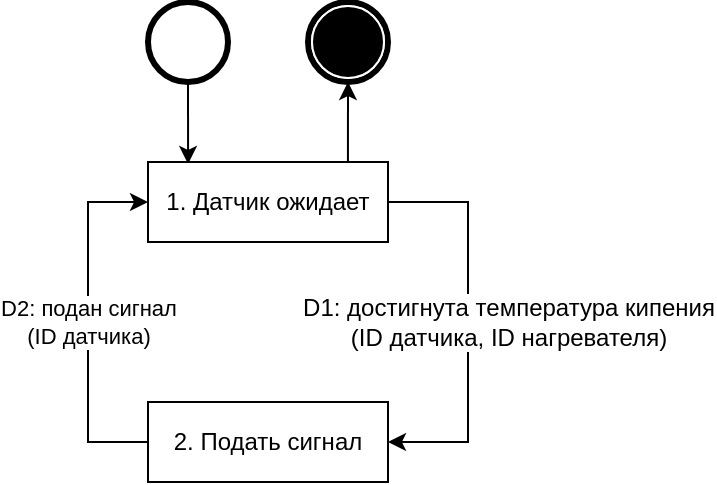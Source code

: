 <mxfile version="10.7.4" type="google"><diagram id="VuezsJfUiYVffOfYPdSP" name="Page-1"><mxGraphModel dx="1211" dy="935" grid="1" gridSize="10" guides="1" tooltips="1" connect="1" arrows="1" fold="1" page="1" pageScale="1" pageWidth="827" pageHeight="1169" math="0" shadow="0"><root><mxCell id="0"/><mxCell id="1" parent="0"/><mxCell id="AuJkcB9LAiCWanxopYj5-23" style="edgeStyle=orthogonalEdgeStyle;rounded=0;orthogonalLoop=1;jettySize=auto;html=1;exitX=0.5;exitY=1;exitDx=0;exitDy=0;entryX=0.167;entryY=0.025;entryDx=0;entryDy=0;entryPerimeter=0;" parent="1" source="AuJkcB9LAiCWanxopYj5-24" target="AuJkcB9LAiCWanxopYj5-29" edge="1"><mxGeometry relative="1" as="geometry"/></mxCell><mxCell id="AuJkcB9LAiCWanxopYj5-24" value="" style="shape=mxgraph.bpmn.shape;html=1;verticalLabelPosition=bottom;labelBackgroundColor=#ffffff;verticalAlign=top;align=center;perimeter=ellipsePerimeter;outlineConnect=0;outline=end;symbol=general;" parent="1" vertex="1"><mxGeometry x="330" y="50" width="40" height="40" as="geometry"/></mxCell><mxCell id="AuJkcB9LAiCWanxopYj5-25" style="edgeStyle=orthogonalEdgeStyle;rounded=0;orthogonalLoop=1;jettySize=auto;html=1;entryX=0.5;entryY=1;entryDx=0;entryDy=0;exitX=0.833;exitY=0.025;exitDx=0;exitDy=0;exitPerimeter=0;" parent="1" source="AuJkcB9LAiCWanxopYj5-29" target="AuJkcB9LAiCWanxopYj5-26" edge="1"><mxGeometry relative="1" as="geometry"><mxPoint x="460" y="110" as="sourcePoint"/></mxGeometry></mxCell><mxCell id="AuJkcB9LAiCWanxopYj5-26" value="" style="shape=mxgraph.bpmn.shape;html=1;verticalLabelPosition=bottom;labelBackgroundColor=#ffffff;verticalAlign=top;align=center;perimeter=ellipsePerimeter;outlineConnect=0;outline=end;symbol=terminate;" parent="1" vertex="1"><mxGeometry x="410" y="50" width="40" height="40" as="geometry"/></mxCell><mxCell id="AuJkcB9LAiCWanxopYj5-27" style="edgeStyle=orthogonalEdgeStyle;rounded=0;orthogonalLoop=1;jettySize=auto;html=1;exitX=1;exitY=0.5;exitDx=0;exitDy=0;entryX=1;entryY=0.5;entryDx=0;entryDy=0;" parent="1" source="AuJkcB9LAiCWanxopYj5-29" target="AuJkcB9LAiCWanxopYj5-34" edge="1"><mxGeometry relative="1" as="geometry"><Array as="points"><mxPoint x="490" y="150"/><mxPoint x="490" y="270"/></Array></mxGeometry></mxCell><mxCell id="AuJkcB9LAiCWanxopYj5-28" value="D1: достигнута температура кипения&lt;br&gt;(ID датчика, ID нагревателя)&lt;br&gt;" style="text;html=1;resizable=0;points=[];align=center;verticalAlign=middle;labelBackgroundColor=#ffffff;" parent="AuJkcB9LAiCWanxopYj5-27" vertex="1" connectable="0"><mxGeometry x="-0.025" relative="1" as="geometry"><mxPoint x="20" y="2" as="offset"/></mxGeometry></mxCell><mxCell id="AuJkcB9LAiCWanxopYj5-29" value="1. Датчик ожидает" style="rounded=0;whiteSpace=wrap;html=1;" parent="1" vertex="1"><mxGeometry x="330" y="130" width="120" height="40" as="geometry"/></mxCell><mxCell id="AuJkcB9LAiCWanxopYj5-34" value="2. Подать сигнал" style="rounded=0;whiteSpace=wrap;html=1;" parent="1" vertex="1"><mxGeometry x="330" y="250" width="120" height="40" as="geometry"/></mxCell><mxCell id="AuJkcB9LAiCWanxopYj5-37" value="D2: подан сигнал&lt;br&gt;(ID датчика)&lt;br&gt;" style="edgeStyle=orthogonalEdgeStyle;rounded=0;orthogonalLoop=1;jettySize=auto;html=1;entryX=0;entryY=0.5;entryDx=0;entryDy=0;exitX=0;exitY=0.5;exitDx=0;exitDy=0;" parent="1" source="AuJkcB9LAiCWanxopYj5-34" target="AuJkcB9LAiCWanxopYj5-29" edge="1"><mxGeometry relative="1" as="geometry"><mxPoint as="offset"/><mxPoint x="270" y="270" as="sourcePoint"/><Array as="points"><mxPoint x="300" y="270"/><mxPoint x="300" y="150"/></Array></mxGeometry></mxCell></root></mxGraphModel></diagram></mxfile>